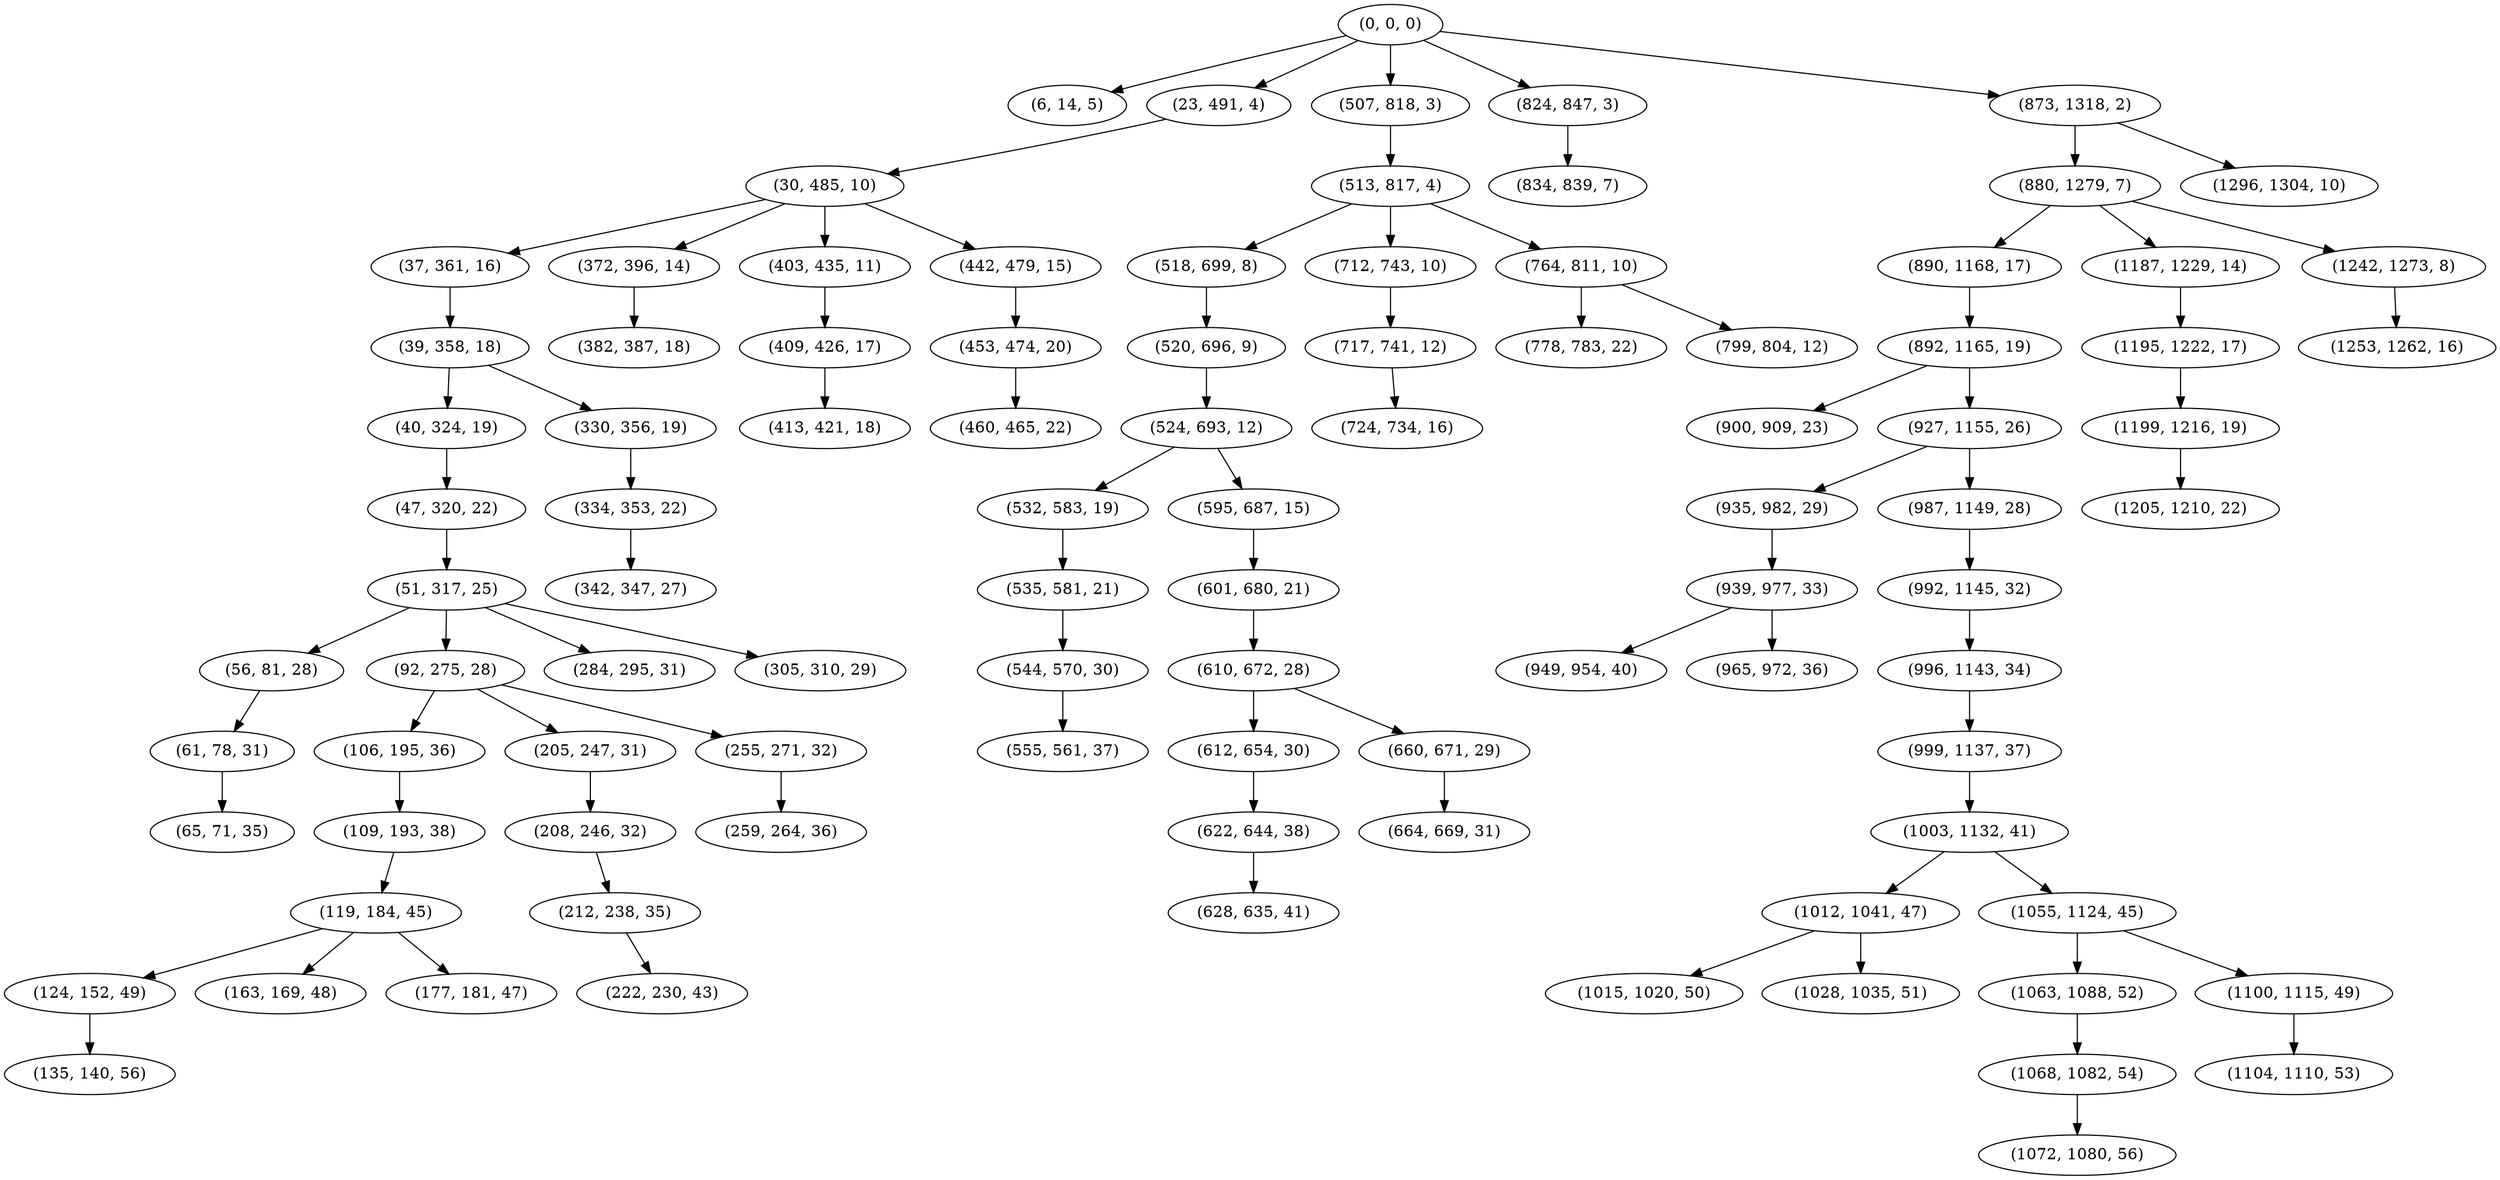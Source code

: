 digraph tree {
    "(0, 0, 0)";
    "(6, 14, 5)";
    "(23, 491, 4)";
    "(30, 485, 10)";
    "(37, 361, 16)";
    "(39, 358, 18)";
    "(40, 324, 19)";
    "(47, 320, 22)";
    "(51, 317, 25)";
    "(56, 81, 28)";
    "(61, 78, 31)";
    "(65, 71, 35)";
    "(92, 275, 28)";
    "(106, 195, 36)";
    "(109, 193, 38)";
    "(119, 184, 45)";
    "(124, 152, 49)";
    "(135, 140, 56)";
    "(163, 169, 48)";
    "(177, 181, 47)";
    "(205, 247, 31)";
    "(208, 246, 32)";
    "(212, 238, 35)";
    "(222, 230, 43)";
    "(255, 271, 32)";
    "(259, 264, 36)";
    "(284, 295, 31)";
    "(305, 310, 29)";
    "(330, 356, 19)";
    "(334, 353, 22)";
    "(342, 347, 27)";
    "(372, 396, 14)";
    "(382, 387, 18)";
    "(403, 435, 11)";
    "(409, 426, 17)";
    "(413, 421, 18)";
    "(442, 479, 15)";
    "(453, 474, 20)";
    "(460, 465, 22)";
    "(507, 818, 3)";
    "(513, 817, 4)";
    "(518, 699, 8)";
    "(520, 696, 9)";
    "(524, 693, 12)";
    "(532, 583, 19)";
    "(535, 581, 21)";
    "(544, 570, 30)";
    "(555, 561, 37)";
    "(595, 687, 15)";
    "(601, 680, 21)";
    "(610, 672, 28)";
    "(612, 654, 30)";
    "(622, 644, 38)";
    "(628, 635, 41)";
    "(660, 671, 29)";
    "(664, 669, 31)";
    "(712, 743, 10)";
    "(717, 741, 12)";
    "(724, 734, 16)";
    "(764, 811, 10)";
    "(778, 783, 22)";
    "(799, 804, 12)";
    "(824, 847, 3)";
    "(834, 839, 7)";
    "(873, 1318, 2)";
    "(880, 1279, 7)";
    "(890, 1168, 17)";
    "(892, 1165, 19)";
    "(900, 909, 23)";
    "(927, 1155, 26)";
    "(935, 982, 29)";
    "(939, 977, 33)";
    "(949, 954, 40)";
    "(965, 972, 36)";
    "(987, 1149, 28)";
    "(992, 1145, 32)";
    "(996, 1143, 34)";
    "(999, 1137, 37)";
    "(1003, 1132, 41)";
    "(1012, 1041, 47)";
    "(1015, 1020, 50)";
    "(1028, 1035, 51)";
    "(1055, 1124, 45)";
    "(1063, 1088, 52)";
    "(1068, 1082, 54)";
    "(1072, 1080, 56)";
    "(1100, 1115, 49)";
    "(1104, 1110, 53)";
    "(1187, 1229, 14)";
    "(1195, 1222, 17)";
    "(1199, 1216, 19)";
    "(1205, 1210, 22)";
    "(1242, 1273, 8)";
    "(1253, 1262, 16)";
    "(1296, 1304, 10)";
    "(0, 0, 0)" -> "(6, 14, 5)";
    "(0, 0, 0)" -> "(23, 491, 4)";
    "(0, 0, 0)" -> "(507, 818, 3)";
    "(0, 0, 0)" -> "(824, 847, 3)";
    "(0, 0, 0)" -> "(873, 1318, 2)";
    "(23, 491, 4)" -> "(30, 485, 10)";
    "(30, 485, 10)" -> "(37, 361, 16)";
    "(30, 485, 10)" -> "(372, 396, 14)";
    "(30, 485, 10)" -> "(403, 435, 11)";
    "(30, 485, 10)" -> "(442, 479, 15)";
    "(37, 361, 16)" -> "(39, 358, 18)";
    "(39, 358, 18)" -> "(40, 324, 19)";
    "(39, 358, 18)" -> "(330, 356, 19)";
    "(40, 324, 19)" -> "(47, 320, 22)";
    "(47, 320, 22)" -> "(51, 317, 25)";
    "(51, 317, 25)" -> "(56, 81, 28)";
    "(51, 317, 25)" -> "(92, 275, 28)";
    "(51, 317, 25)" -> "(284, 295, 31)";
    "(51, 317, 25)" -> "(305, 310, 29)";
    "(56, 81, 28)" -> "(61, 78, 31)";
    "(61, 78, 31)" -> "(65, 71, 35)";
    "(92, 275, 28)" -> "(106, 195, 36)";
    "(92, 275, 28)" -> "(205, 247, 31)";
    "(92, 275, 28)" -> "(255, 271, 32)";
    "(106, 195, 36)" -> "(109, 193, 38)";
    "(109, 193, 38)" -> "(119, 184, 45)";
    "(119, 184, 45)" -> "(124, 152, 49)";
    "(119, 184, 45)" -> "(163, 169, 48)";
    "(119, 184, 45)" -> "(177, 181, 47)";
    "(124, 152, 49)" -> "(135, 140, 56)";
    "(205, 247, 31)" -> "(208, 246, 32)";
    "(208, 246, 32)" -> "(212, 238, 35)";
    "(212, 238, 35)" -> "(222, 230, 43)";
    "(255, 271, 32)" -> "(259, 264, 36)";
    "(330, 356, 19)" -> "(334, 353, 22)";
    "(334, 353, 22)" -> "(342, 347, 27)";
    "(372, 396, 14)" -> "(382, 387, 18)";
    "(403, 435, 11)" -> "(409, 426, 17)";
    "(409, 426, 17)" -> "(413, 421, 18)";
    "(442, 479, 15)" -> "(453, 474, 20)";
    "(453, 474, 20)" -> "(460, 465, 22)";
    "(507, 818, 3)" -> "(513, 817, 4)";
    "(513, 817, 4)" -> "(518, 699, 8)";
    "(513, 817, 4)" -> "(712, 743, 10)";
    "(513, 817, 4)" -> "(764, 811, 10)";
    "(518, 699, 8)" -> "(520, 696, 9)";
    "(520, 696, 9)" -> "(524, 693, 12)";
    "(524, 693, 12)" -> "(532, 583, 19)";
    "(524, 693, 12)" -> "(595, 687, 15)";
    "(532, 583, 19)" -> "(535, 581, 21)";
    "(535, 581, 21)" -> "(544, 570, 30)";
    "(544, 570, 30)" -> "(555, 561, 37)";
    "(595, 687, 15)" -> "(601, 680, 21)";
    "(601, 680, 21)" -> "(610, 672, 28)";
    "(610, 672, 28)" -> "(612, 654, 30)";
    "(610, 672, 28)" -> "(660, 671, 29)";
    "(612, 654, 30)" -> "(622, 644, 38)";
    "(622, 644, 38)" -> "(628, 635, 41)";
    "(660, 671, 29)" -> "(664, 669, 31)";
    "(712, 743, 10)" -> "(717, 741, 12)";
    "(717, 741, 12)" -> "(724, 734, 16)";
    "(764, 811, 10)" -> "(778, 783, 22)";
    "(764, 811, 10)" -> "(799, 804, 12)";
    "(824, 847, 3)" -> "(834, 839, 7)";
    "(873, 1318, 2)" -> "(880, 1279, 7)";
    "(873, 1318, 2)" -> "(1296, 1304, 10)";
    "(880, 1279, 7)" -> "(890, 1168, 17)";
    "(880, 1279, 7)" -> "(1187, 1229, 14)";
    "(880, 1279, 7)" -> "(1242, 1273, 8)";
    "(890, 1168, 17)" -> "(892, 1165, 19)";
    "(892, 1165, 19)" -> "(900, 909, 23)";
    "(892, 1165, 19)" -> "(927, 1155, 26)";
    "(927, 1155, 26)" -> "(935, 982, 29)";
    "(927, 1155, 26)" -> "(987, 1149, 28)";
    "(935, 982, 29)" -> "(939, 977, 33)";
    "(939, 977, 33)" -> "(949, 954, 40)";
    "(939, 977, 33)" -> "(965, 972, 36)";
    "(987, 1149, 28)" -> "(992, 1145, 32)";
    "(992, 1145, 32)" -> "(996, 1143, 34)";
    "(996, 1143, 34)" -> "(999, 1137, 37)";
    "(999, 1137, 37)" -> "(1003, 1132, 41)";
    "(1003, 1132, 41)" -> "(1012, 1041, 47)";
    "(1003, 1132, 41)" -> "(1055, 1124, 45)";
    "(1012, 1041, 47)" -> "(1015, 1020, 50)";
    "(1012, 1041, 47)" -> "(1028, 1035, 51)";
    "(1055, 1124, 45)" -> "(1063, 1088, 52)";
    "(1055, 1124, 45)" -> "(1100, 1115, 49)";
    "(1063, 1088, 52)" -> "(1068, 1082, 54)";
    "(1068, 1082, 54)" -> "(1072, 1080, 56)";
    "(1100, 1115, 49)" -> "(1104, 1110, 53)";
    "(1187, 1229, 14)" -> "(1195, 1222, 17)";
    "(1195, 1222, 17)" -> "(1199, 1216, 19)";
    "(1199, 1216, 19)" -> "(1205, 1210, 22)";
    "(1242, 1273, 8)" -> "(1253, 1262, 16)";
}
